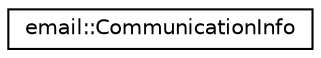 digraph "Graphical Class Hierarchy"
{
 // LATEX_PDF_SIZE
  edge [fontname="Helvetica",fontsize="10",labelfontname="Helvetica",labelfontsize="10"];
  node [fontname="Helvetica",fontsize="10",shape=record];
  rankdir="LR";
  Node0 [label="email::CommunicationInfo",height=0.2,width=0.4,color="black", fillcolor="white", style="filled",URL="$classemail_1_1CommunicationInfo.html",tooltip="Communication info container."];
}
